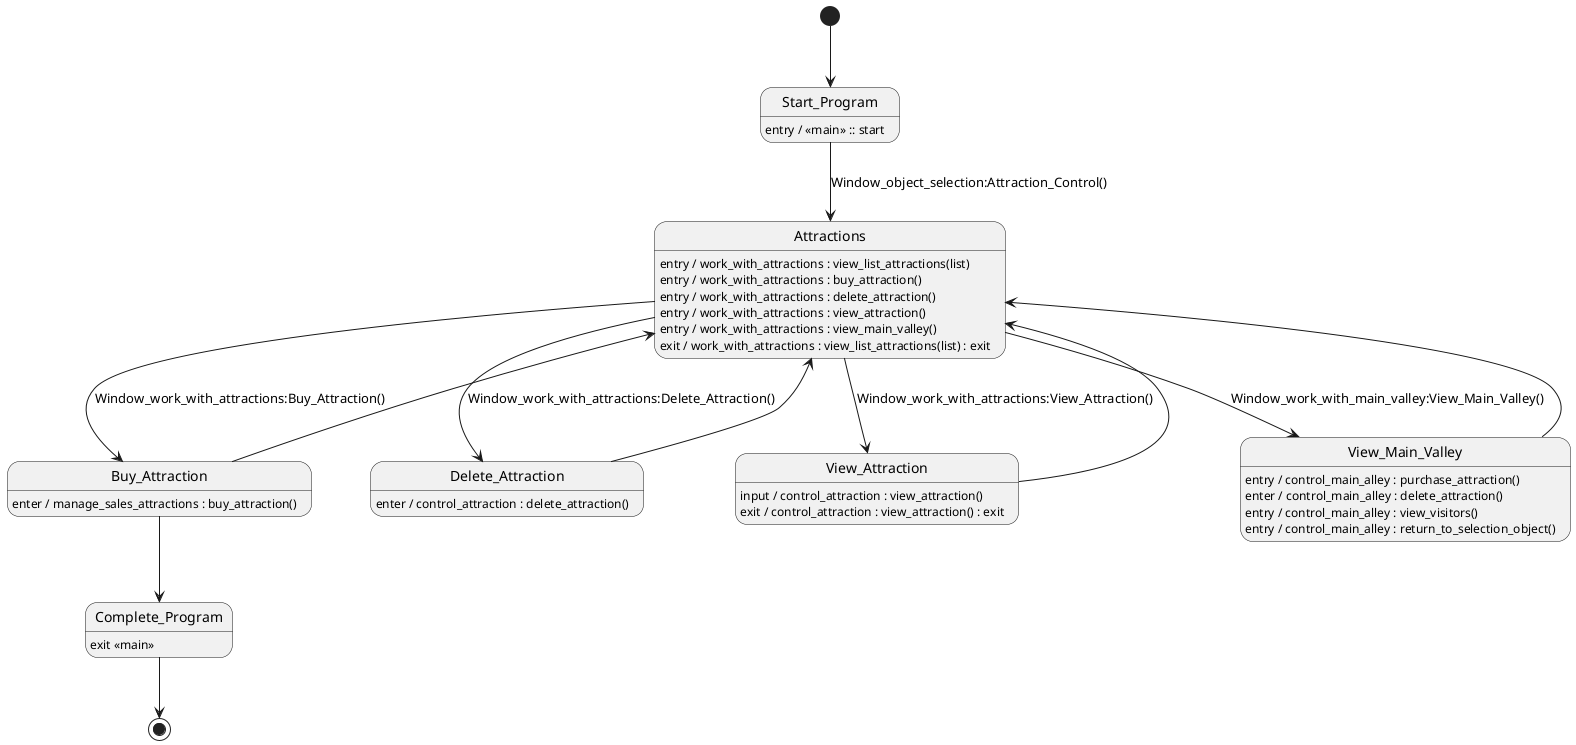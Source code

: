 @startuml
hide empty description

[*] --> Start_Program
    Start_Program : entry / <<main>> :: start
    Start_Program --> Attractions : Window_object_selection:Attraction_Control()
        Attractions : entry / work_with_attractions : view_list_attractions(list)
        Attractions : entry / work_with_attractions : buy_attraction()
        Attractions : entry / work_with_attractions : delete_attraction()
        Attractions : entry / work_with_attractions : view_attraction()
        Attractions : entry / work_with_attractions : view_main_valley()
        Attractions : exit / work_with_attractions : view_list_attractions(list) : exit

            Attractions --> Buy_Attraction : Window_work_with_attractions:Buy_Attraction()
                Buy_Attraction : enter / manage_sales_attractions : buy_attraction()
            Buy_Attraction --> Attractions
            Attractions --> Delete_Attraction : Window_work_with_attractions:Delete_Attraction()
                Delete_Attraction : enter / control_attraction : delete_attraction()
            Delete_Attraction --> Attractions    
            Attractions --> View_Attraction : Window_work_with_attractions:View_Attraction()
                View_Attraction : input / control_attraction : view_attraction()
                View_Attraction : exit / control_attraction : view_attraction() : exit
            View_Attraction --> Attractions
            Attractions --> View_Main_Valley : Window_work_with_main_valley:View_Main_Valley()
                View_Main_Valley : entry / control_main_alley : purchase_attraction()
                View_Main_Valley : enter / control_main_alley : delete_attraction()
                View_Main_Valley : entry / control_main_alley : view_visitors()
                View_Main_Valley : entry / control_main_alley : return_to_selection_object()
            View_Main_Valley --> Attractions


            Buy_Attraction --> Complete_Program
            Complete_Program : exit <<main>>
            Complete_Program --> [*]

            
       
@enduml